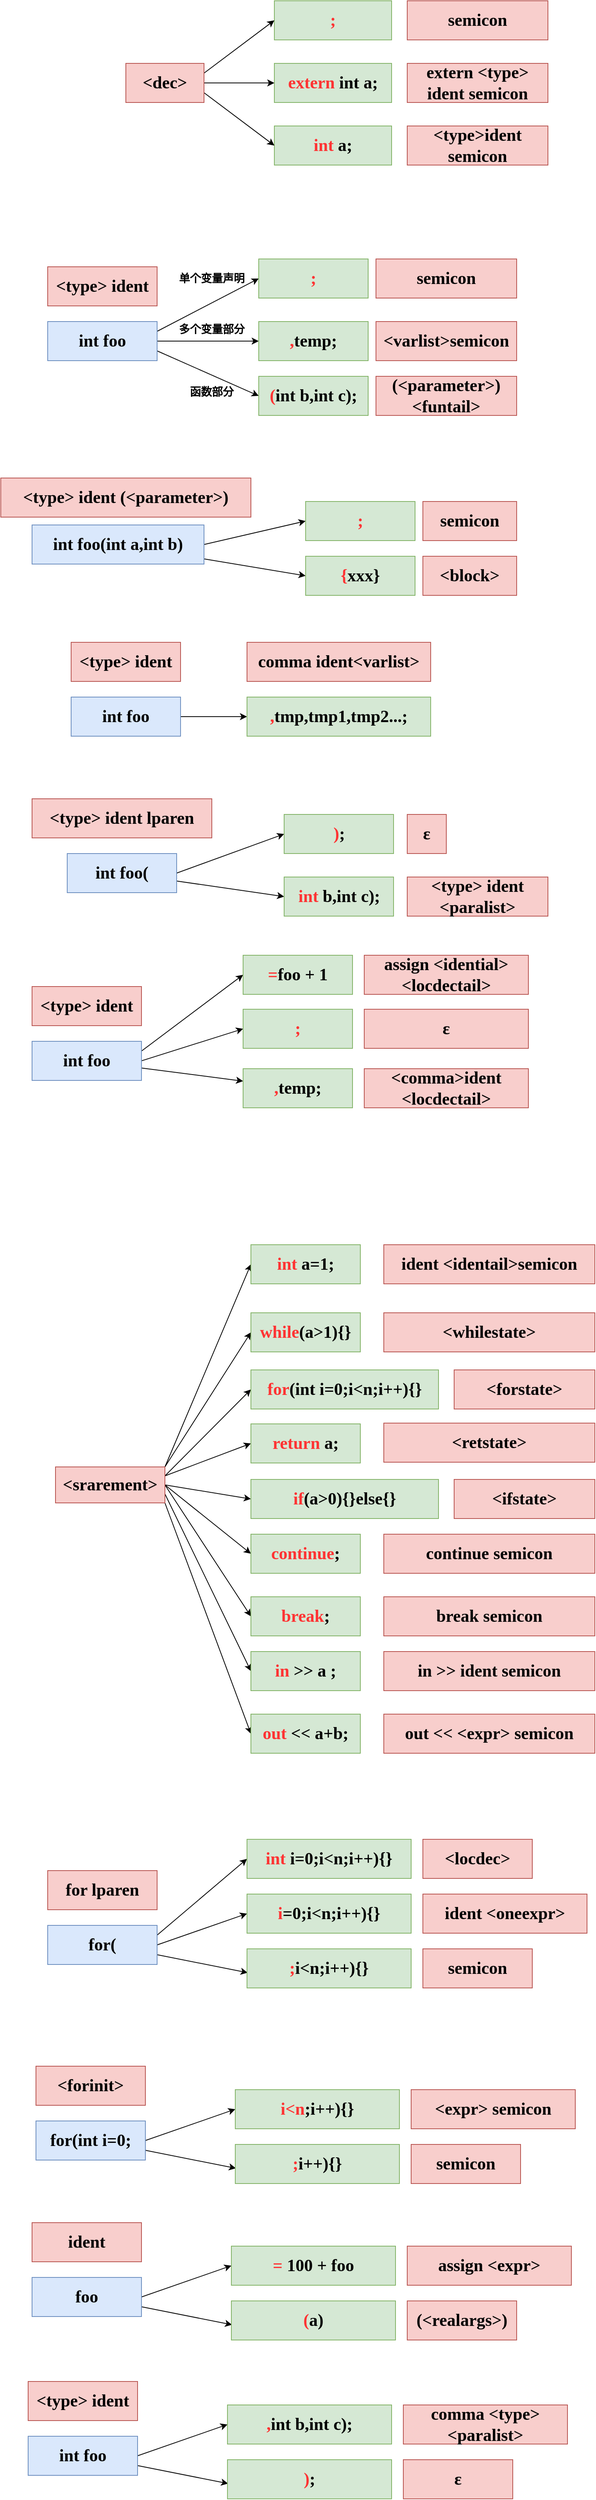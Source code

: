<mxfile version="14.5.1" type="device"><diagram id="L90BtgbcNzhv3W5qgDc9" name="第 1 页"><mxGraphModel dx="853" dy="1656" grid="1" gridSize="10" guides="1" tooltips="1" connect="1" arrows="1" fold="1" page="1" pageScale="1" pageWidth="827" pageHeight="1169" math="0" shadow="0"><root><mxCell id="0"/><mxCell id="1" parent="0"/><mxCell id="10o4doqSelz8UvttUUYn-6" style="rounded=0;orthogonalLoop=1;jettySize=auto;html=1;exitX=1;exitY=0.25;exitDx=0;exitDy=0;entryX=0;entryY=0.5;entryDx=0;entryDy=0;" parent="1" source="10o4doqSelz8UvttUUYn-1" target="10o4doqSelz8UvttUUYn-5" edge="1"><mxGeometry relative="1" as="geometry"/></mxCell><mxCell id="10o4doqSelz8UvttUUYn-7" style="edgeStyle=none;rounded=0;orthogonalLoop=1;jettySize=auto;html=1;" parent="1" source="10o4doqSelz8UvttUUYn-1" target="10o4doqSelz8UvttUUYn-4" edge="1"><mxGeometry relative="1" as="geometry"/></mxCell><mxCell id="10o4doqSelz8UvttUUYn-8" style="edgeStyle=none;rounded=0;orthogonalLoop=1;jettySize=auto;html=1;exitX=1;exitY=0.75;exitDx=0;exitDy=0;entryX=0;entryY=0.5;entryDx=0;entryDy=0;" parent="1" source="10o4doqSelz8UvttUUYn-1" target="10o4doqSelz8UvttUUYn-3" edge="1"><mxGeometry relative="1" as="geometry"/></mxCell><mxCell id="10o4doqSelz8UvttUUYn-1" value="&lt;b&gt;&lt;font face=&quot;Comic Sans MS&quot; style=&quot;font-size: 22px&quot;&gt;int foo&lt;/font&gt;&lt;/b&gt;" style="rounded=0;whiteSpace=wrap;html=1;fillColor=#dae8fc;strokeColor=#6c8ebf;" parent="1" vertex="1"><mxGeometry x="100" y="290" width="140" height="50" as="geometry"/></mxCell><mxCell id="10o4doqSelz8UvttUUYn-2" value="&lt;b&gt;&lt;font face=&quot;Comic Sans MS&quot; style=&quot;font-size: 22px&quot;&gt;&amp;lt;type&amp;gt; ident&lt;/font&gt;&lt;/b&gt;" style="rounded=0;whiteSpace=wrap;html=1;fillColor=#f8cecc;strokeColor=#b85450;" parent="1" vertex="1"><mxGeometry x="100" y="220" width="140" height="50" as="geometry"/></mxCell><mxCell id="10o4doqSelz8UvttUUYn-3" value="&lt;b&gt;&lt;font face=&quot;Comic Sans MS&quot; style=&quot;font-size: 22px&quot;&gt;&lt;font color=&quot;#ff3333&quot;&gt;(&lt;/font&gt;int b,int c);&lt;/font&gt;&lt;/b&gt;" style="rounded=0;whiteSpace=wrap;html=1;fillColor=#d5e8d4;strokeColor=#82b366;" parent="1" vertex="1"><mxGeometry x="370" y="360" width="140" height="50" as="geometry"/></mxCell><mxCell id="10o4doqSelz8UvttUUYn-4" value="&lt;font face=&quot;Comic Sans MS&quot;&gt;&lt;span style=&quot;font-size: 22px&quot;&gt;&lt;b&gt;&lt;font color=&quot;#ff3333&quot;&gt;,&lt;/font&gt;temp;&lt;/b&gt;&lt;/span&gt;&lt;/font&gt;" style="rounded=0;whiteSpace=wrap;html=1;fillColor=#d5e8d4;strokeColor=#82b366;" parent="1" vertex="1"><mxGeometry x="370" y="290" width="140" height="50" as="geometry"/></mxCell><mxCell id="10o4doqSelz8UvttUUYn-5" value="&lt;font face=&quot;Comic Sans MS&quot; color=&quot;#ff3333&quot;&gt;&lt;span style=&quot;font-size: 22px&quot;&gt;&lt;b&gt;;&lt;/b&gt;&lt;/span&gt;&lt;/font&gt;" style="rounded=0;whiteSpace=wrap;html=1;fillColor=#d5e8d4;strokeColor=#82b366;" parent="1" vertex="1"><mxGeometry x="370" y="210" width="140" height="50" as="geometry"/></mxCell><mxCell id="10o4doqSelz8UvttUUYn-9" value="&lt;font face=&quot;Comic Sans MS&quot;&gt;&lt;span style=&quot;font-size: 22px&quot;&gt;&lt;b&gt;(&amp;lt;parameter&amp;gt;)&lt;br&gt;&amp;lt;funtail&amp;gt;&lt;br&gt;&lt;/b&gt;&lt;/span&gt;&lt;/font&gt;" style="rounded=0;whiteSpace=wrap;html=1;fillColor=#f8cecc;strokeColor=#b85450;" parent="1" vertex="1"><mxGeometry x="520" y="360" width="180" height="50" as="geometry"/></mxCell><mxCell id="10o4doqSelz8UvttUUYn-10" value="&lt;font face=&quot;Comic Sans MS&quot;&gt;&lt;span style=&quot;font-size: 22px&quot;&gt;&lt;b&gt;&amp;lt;varlist&amp;gt;semicon&lt;/b&gt;&lt;/span&gt;&lt;/font&gt;" style="rounded=0;whiteSpace=wrap;html=1;fillColor=#f8cecc;strokeColor=#b85450;" parent="1" vertex="1"><mxGeometry x="520" y="290" width="180" height="50" as="geometry"/></mxCell><mxCell id="10o4doqSelz8UvttUUYn-11" value="&lt;font face=&quot;Comic Sans MS&quot;&gt;&lt;span style=&quot;font-size: 22px&quot;&gt;&lt;b&gt;semicon&lt;/b&gt;&lt;/span&gt;&lt;/font&gt;" style="rounded=0;whiteSpace=wrap;html=1;fillColor=#f8cecc;strokeColor=#b85450;" parent="1" vertex="1"><mxGeometry x="520" y="210" width="180" height="50" as="geometry"/></mxCell><mxCell id="10o4doqSelz8UvttUUYn-13" value="&lt;b&gt;&lt;font style=&quot;font-size: 14px&quot;&gt;单个变量声明&lt;/font&gt;&lt;/b&gt;" style="text;html=1;strokeColor=none;fillColor=none;align=center;verticalAlign=middle;whiteSpace=wrap;rounded=0;" parent="1" vertex="1"><mxGeometry x="260" y="225" width="100" height="20" as="geometry"/></mxCell><mxCell id="10o4doqSelz8UvttUUYn-14" value="&lt;b&gt;&lt;font style=&quot;font-size: 14px&quot;&gt;多个变量部分&lt;/font&gt;&lt;/b&gt;" style="text;html=1;strokeColor=none;fillColor=none;align=center;verticalAlign=middle;whiteSpace=wrap;rounded=0;" parent="1" vertex="1"><mxGeometry x="260" y="290" width="100" height="20" as="geometry"/></mxCell><mxCell id="10o4doqSelz8UvttUUYn-15" value="&lt;b&gt;&lt;font style=&quot;font-size: 14px&quot;&gt;函数部分&lt;/font&gt;&lt;/b&gt;" style="text;html=1;strokeColor=none;fillColor=none;align=center;verticalAlign=middle;whiteSpace=wrap;rounded=0;" parent="1" vertex="1"><mxGeometry x="260" y="370" width="100" height="20" as="geometry"/></mxCell><mxCell id="10o4doqSelz8UvttUUYn-22" style="edgeStyle=none;rounded=0;orthogonalLoop=1;jettySize=auto;html=1;entryX=0;entryY=0.5;entryDx=0;entryDy=0;exitX=1;exitY=0.5;exitDx=0;exitDy=0;" parent="1" source="10o4doqSelz8UvttUUYn-16" target="10o4doqSelz8UvttUUYn-18" edge="1"><mxGeometry relative="1" as="geometry"/></mxCell><mxCell id="10o4doqSelz8UvttUUYn-23" style="edgeStyle=none;rounded=0;orthogonalLoop=1;jettySize=auto;html=1;entryX=0;entryY=0.5;entryDx=0;entryDy=0;" parent="1" source="10o4doqSelz8UvttUUYn-16" target="10o4doqSelz8UvttUUYn-19" edge="1"><mxGeometry relative="1" as="geometry"/></mxCell><mxCell id="10o4doqSelz8UvttUUYn-16" value="&lt;b&gt;&lt;font face=&quot;Comic Sans MS&quot; style=&quot;font-size: 22px&quot;&gt;int foo(int a,int b)&lt;/font&gt;&lt;/b&gt;" style="rounded=0;whiteSpace=wrap;html=1;fillColor=#dae8fc;strokeColor=#6c8ebf;" parent="1" vertex="1"><mxGeometry x="80" y="550" width="220" height="50" as="geometry"/></mxCell><mxCell id="10o4doqSelz8UvttUUYn-17" value="&lt;b&gt;&lt;font face=&quot;Comic Sans MS&quot; style=&quot;font-size: 22px&quot;&gt;&amp;lt;type&amp;gt; ident (&amp;lt;parameter&amp;gt;)&lt;/font&gt;&lt;/b&gt;" style="rounded=0;whiteSpace=wrap;html=1;fillColor=#f8cecc;strokeColor=#b85450;" parent="1" vertex="1"><mxGeometry x="40" y="490" width="320" height="50" as="geometry"/></mxCell><mxCell id="10o4doqSelz8UvttUUYn-18" value="&lt;font face=&quot;Comic Sans MS&quot; color=&quot;#ff3333&quot;&gt;&lt;span style=&quot;font-size: 22px&quot;&gt;&lt;b&gt;;&lt;/b&gt;&lt;/span&gt;&lt;/font&gt;" style="rounded=0;whiteSpace=wrap;html=1;fillColor=#d5e8d4;strokeColor=#82b366;" parent="1" vertex="1"><mxGeometry x="430" y="520" width="140" height="50" as="geometry"/></mxCell><mxCell id="10o4doqSelz8UvttUUYn-19" value="&lt;font face=&quot;Comic Sans MS&quot;&gt;&lt;span style=&quot;font-size: 22px&quot;&gt;&lt;b&gt;&lt;font color=&quot;#ff3333&quot;&gt;{&lt;/font&gt;xxx}&lt;/b&gt;&lt;/span&gt;&lt;/font&gt;" style="rounded=0;whiteSpace=wrap;html=1;fillColor=#d5e8d4;strokeColor=#82b366;" parent="1" vertex="1"><mxGeometry x="430" y="590" width="140" height="50" as="geometry"/></mxCell><mxCell id="10o4doqSelz8UvttUUYn-20" value="&lt;font face=&quot;Comic Sans MS&quot;&gt;&lt;span style=&quot;font-size: 22px&quot;&gt;&lt;b&gt;semicon&lt;/b&gt;&lt;/span&gt;&lt;/font&gt;" style="rounded=0;whiteSpace=wrap;html=1;fillColor=#f8cecc;strokeColor=#b85450;" parent="1" vertex="1"><mxGeometry x="580" y="520" width="120" height="50" as="geometry"/></mxCell><mxCell id="10o4doqSelz8UvttUUYn-21" value="&lt;font face=&quot;Comic Sans MS&quot;&gt;&lt;span style=&quot;font-size: 22px&quot;&gt;&lt;b&gt;&amp;lt;block&amp;gt;&lt;/b&gt;&lt;/span&gt;&lt;/font&gt;" style="rounded=0;whiteSpace=wrap;html=1;fillColor=#f8cecc;strokeColor=#b85450;" parent="1" vertex="1"><mxGeometry x="580" y="590" width="120" height="50" as="geometry"/></mxCell><mxCell id="10o4doqSelz8UvttUUYn-24" value="&lt;font face=&quot;Comic Sans MS&quot;&gt;&lt;span style=&quot;font-size: 22px&quot;&gt;&lt;b&gt;&lt;font color=&quot;#ff3333&quot;&gt;extern&lt;/font&gt; int a;&lt;/b&gt;&lt;/span&gt;&lt;/font&gt;" style="rounded=0;whiteSpace=wrap;html=1;fillColor=#d5e8d4;strokeColor=#82b366;" parent="1" vertex="1"><mxGeometry x="390" y="-40" width="150" height="50" as="geometry"/></mxCell><mxCell id="10o4doqSelz8UvttUUYn-25" value="&lt;font face=&quot;Comic Sans MS&quot;&gt;&lt;span style=&quot;font-size: 22px&quot;&gt;&lt;b&gt;&lt;font color=&quot;#ff3333&quot;&gt;int&lt;/font&gt; a;&lt;/b&gt;&lt;/span&gt;&lt;/font&gt;" style="rounded=0;whiteSpace=wrap;html=1;fillColor=#d5e8d4;strokeColor=#82b366;" parent="1" vertex="1"><mxGeometry x="390" y="40" width="150" height="50" as="geometry"/></mxCell><mxCell id="10o4doqSelz8UvttUUYn-26" value="&lt;font face=&quot;Comic Sans MS&quot; color=&quot;#ff3333&quot;&gt;&lt;span style=&quot;font-size: 22px&quot;&gt;&lt;b&gt;;&lt;/b&gt;&lt;/span&gt;&lt;/font&gt;" style="rounded=0;whiteSpace=wrap;html=1;fillColor=#d5e8d4;strokeColor=#82b366;" parent="1" vertex="1"><mxGeometry x="390" y="-120" width="150" height="50" as="geometry"/></mxCell><mxCell id="10o4doqSelz8UvttUUYn-28" style="edgeStyle=none;rounded=0;orthogonalLoop=1;jettySize=auto;html=1;entryX=0;entryY=0.5;entryDx=0;entryDy=0;exitX=1;exitY=0.25;exitDx=0;exitDy=0;" parent="1" source="10o4doqSelz8UvttUUYn-27" target="10o4doqSelz8UvttUUYn-26" edge="1"><mxGeometry relative="1" as="geometry"/></mxCell><mxCell id="10o4doqSelz8UvttUUYn-29" style="edgeStyle=none;rounded=0;orthogonalLoop=1;jettySize=auto;html=1;exitX=1;exitY=0.5;exitDx=0;exitDy=0;entryX=0;entryY=0.5;entryDx=0;entryDy=0;" parent="1" source="10o4doqSelz8UvttUUYn-27" target="10o4doqSelz8UvttUUYn-24" edge="1"><mxGeometry relative="1" as="geometry"/></mxCell><mxCell id="10o4doqSelz8UvttUUYn-30" style="edgeStyle=none;rounded=0;orthogonalLoop=1;jettySize=auto;html=1;exitX=1;exitY=0.75;exitDx=0;exitDy=0;entryX=0;entryY=0.5;entryDx=0;entryDy=0;" parent="1" source="10o4doqSelz8UvttUUYn-27" target="10o4doqSelz8UvttUUYn-25" edge="1"><mxGeometry relative="1" as="geometry"/></mxCell><mxCell id="10o4doqSelz8UvttUUYn-27" value="&lt;b&gt;&lt;font face=&quot;Comic Sans MS&quot; style=&quot;font-size: 22px&quot;&gt;&amp;lt;dec&amp;gt;&lt;/font&gt;&lt;/b&gt;" style="rounded=0;whiteSpace=wrap;html=1;fillColor=#f8cecc;strokeColor=#b85450;" parent="1" vertex="1"><mxGeometry x="200" y="-40" width="100" height="50" as="geometry"/></mxCell><mxCell id="10o4doqSelz8UvttUUYn-31" value="&lt;font face=&quot;Comic Sans MS&quot;&gt;&lt;span style=&quot;font-size: 22px&quot;&gt;&lt;b&gt;semicon&lt;/b&gt;&lt;/span&gt;&lt;/font&gt;" style="rounded=0;whiteSpace=wrap;html=1;fillColor=#f8cecc;strokeColor=#b85450;" parent="1" vertex="1"><mxGeometry x="560" y="-120" width="180" height="50" as="geometry"/></mxCell><mxCell id="10o4doqSelz8UvttUUYn-32" value="&lt;font face=&quot;Comic Sans MS&quot;&gt;&lt;span style=&quot;font-size: 22px&quot;&gt;&lt;b&gt;extern &amp;lt;type&amp;gt; ident semicon&lt;/b&gt;&lt;/span&gt;&lt;/font&gt;" style="rounded=0;whiteSpace=wrap;html=1;fillColor=#f8cecc;strokeColor=#b85450;" parent="1" vertex="1"><mxGeometry x="560" y="-40" width="180" height="50" as="geometry"/></mxCell><mxCell id="10o4doqSelz8UvttUUYn-33" value="&lt;font face=&quot;Comic Sans MS&quot;&gt;&lt;span style=&quot;font-size: 22px&quot;&gt;&lt;b&gt;&amp;lt;type&amp;gt;ident semicon&lt;/b&gt;&lt;/span&gt;&lt;/font&gt;" style="rounded=0;whiteSpace=wrap;html=1;fillColor=#f8cecc;strokeColor=#b85450;" parent="1" vertex="1"><mxGeometry x="560" y="40" width="180" height="50" as="geometry"/></mxCell><mxCell id="10o4doqSelz8UvttUUYn-39" style="edgeStyle=none;rounded=0;orthogonalLoop=1;jettySize=auto;html=1;entryX=0;entryY=0.5;entryDx=0;entryDy=0;" parent="1" source="10o4doqSelz8UvttUUYn-35" target="10o4doqSelz8UvttUUYn-37" edge="1"><mxGeometry relative="1" as="geometry"/></mxCell><mxCell id="10o4doqSelz8UvttUUYn-35" value="&lt;b&gt;&lt;font face=&quot;Comic Sans MS&quot; style=&quot;font-size: 22px&quot;&gt;int foo&lt;/font&gt;&lt;/b&gt;" style="rounded=0;whiteSpace=wrap;html=1;fillColor=#dae8fc;strokeColor=#6c8ebf;" parent="1" vertex="1"><mxGeometry x="130" y="770" width="140" height="50" as="geometry"/></mxCell><mxCell id="10o4doqSelz8UvttUUYn-36" value="&lt;b&gt;&lt;font face=&quot;Comic Sans MS&quot; style=&quot;font-size: 22px&quot;&gt;&amp;lt;type&amp;gt; ident&lt;/font&gt;&lt;/b&gt;" style="rounded=0;whiteSpace=wrap;html=1;fillColor=#f8cecc;strokeColor=#b85450;" parent="1" vertex="1"><mxGeometry x="130" y="700" width="140" height="50" as="geometry"/></mxCell><mxCell id="10o4doqSelz8UvttUUYn-37" value="&lt;font face=&quot;Comic Sans MS&quot;&gt;&lt;span style=&quot;font-size: 22px&quot;&gt;&lt;b&gt;&lt;font color=&quot;#ff3333&quot;&gt;,&lt;/font&gt;tmp,tmp1,tmp2...;&lt;/b&gt;&lt;/span&gt;&lt;/font&gt;" style="rounded=0;whiteSpace=wrap;html=1;fillColor=#d5e8d4;strokeColor=#82b366;" parent="1" vertex="1"><mxGeometry x="355" y="770" width="235" height="50" as="geometry"/></mxCell><mxCell id="10o4doqSelz8UvttUUYn-38" value="&lt;font face=&quot;Comic Sans MS&quot;&gt;&lt;span style=&quot;font-size: 22px&quot;&gt;&lt;b&gt;comma ident&amp;lt;varlist&amp;gt;&lt;/b&gt;&lt;/span&gt;&lt;/font&gt;" style="rounded=0;whiteSpace=wrap;html=1;fillColor=#f8cecc;strokeColor=#b85450;" parent="1" vertex="1"><mxGeometry x="355" y="700" width="235" height="50" as="geometry"/></mxCell><mxCell id="10o4doqSelz8UvttUUYn-46" style="edgeStyle=none;rounded=0;orthogonalLoop=1;jettySize=auto;html=1;entryX=0;entryY=0.5;entryDx=0;entryDy=0;exitX=1;exitY=0.5;exitDx=0;exitDy=0;" parent="1" source="10o4doqSelz8UvttUUYn-40" target="10o4doqSelz8UvttUUYn-43" edge="1"><mxGeometry relative="1" as="geometry"/></mxCell><mxCell id="10o4doqSelz8UvttUUYn-47" style="edgeStyle=none;rounded=0;orthogonalLoop=1;jettySize=auto;html=1;entryX=0;entryY=0.5;entryDx=0;entryDy=0;" parent="1" source="10o4doqSelz8UvttUUYn-40" target="10o4doqSelz8UvttUUYn-42" edge="1"><mxGeometry relative="1" as="geometry"/></mxCell><mxCell id="10o4doqSelz8UvttUUYn-40" value="&lt;b&gt;&lt;font face=&quot;Comic Sans MS&quot; style=&quot;font-size: 22px&quot;&gt;int foo(&lt;/font&gt;&lt;/b&gt;" style="rounded=0;whiteSpace=wrap;html=1;fillColor=#dae8fc;strokeColor=#6c8ebf;" parent="1" vertex="1"><mxGeometry x="125" y="970" width="140" height="50" as="geometry"/></mxCell><mxCell id="10o4doqSelz8UvttUUYn-41" value="&lt;b&gt;&lt;font face=&quot;Comic Sans MS&quot; style=&quot;font-size: 22px&quot;&gt;&amp;lt;type&amp;gt; ident lparen&lt;/font&gt;&lt;/b&gt;" style="rounded=0;whiteSpace=wrap;html=1;fillColor=#f8cecc;strokeColor=#b85450;" parent="1" vertex="1"><mxGeometry x="80" y="900" width="230" height="50" as="geometry"/></mxCell><mxCell id="10o4doqSelz8UvttUUYn-42" value="&lt;b&gt;&lt;font face=&quot;Comic Sans MS&quot; style=&quot;font-size: 22px&quot;&gt;&lt;font color=&quot;#ff3333&quot;&gt;int&lt;/font&gt; b,int c);&lt;/font&gt;&lt;/b&gt;" style="rounded=0;whiteSpace=wrap;html=1;fillColor=#d5e8d4;strokeColor=#82b366;" parent="1" vertex="1"><mxGeometry x="402.5" y="1000" width="140" height="50" as="geometry"/></mxCell><mxCell id="10o4doqSelz8UvttUUYn-43" value="&lt;font face=&quot;Comic Sans MS&quot;&gt;&lt;span style=&quot;font-size: 22px&quot;&gt;&lt;b&gt;&lt;font color=&quot;#ff3333&quot;&gt;)&lt;/font&gt;;&lt;/b&gt;&lt;/span&gt;&lt;/font&gt;" style="rounded=0;whiteSpace=wrap;html=1;fillColor=#d5e8d4;strokeColor=#82b366;" parent="1" vertex="1"><mxGeometry x="402.5" y="920" width="140" height="50" as="geometry"/></mxCell><mxCell id="10o4doqSelz8UvttUUYn-44" value="&lt;font face=&quot;Comic Sans MS&quot;&gt;&lt;span style=&quot;font-size: 22px&quot;&gt;&lt;b&gt;ε&lt;/b&gt;&lt;/span&gt;&lt;/font&gt;" style="rounded=0;whiteSpace=wrap;html=1;fillColor=#f8cecc;strokeColor=#b85450;" parent="1" vertex="1"><mxGeometry x="560" y="920" width="50" height="50" as="geometry"/></mxCell><mxCell id="10o4doqSelz8UvttUUYn-45" value="&lt;font face=&quot;Comic Sans MS&quot;&gt;&lt;span style=&quot;font-size: 22px&quot;&gt;&lt;b&gt;&amp;lt;type&amp;gt; ident &amp;lt;paralist&amp;gt;&lt;/b&gt;&lt;/span&gt;&lt;/font&gt;" style="rounded=0;whiteSpace=wrap;html=1;fillColor=#f8cecc;strokeColor=#b85450;" parent="1" vertex="1"><mxGeometry x="560" y="1000" width="180" height="50" as="geometry"/></mxCell><mxCell id="10o4doqSelz8UvttUUYn-49" style="rounded=0;orthogonalLoop=1;jettySize=auto;html=1;exitX=1;exitY=0.25;exitDx=0;exitDy=0;entryX=0;entryY=0.5;entryDx=0;entryDy=0;" parent="1" source="10o4doqSelz8UvttUUYn-52" target="10o4doqSelz8UvttUUYn-56" edge="1"><mxGeometry relative="1" as="geometry"><Array as="points"><mxPoint x="220" y="1235"/></Array></mxGeometry></mxCell><mxCell id="10o4doqSelz8UvttUUYn-50" style="edgeStyle=none;rounded=0;orthogonalLoop=1;jettySize=auto;html=1;" parent="1" source="10o4doqSelz8UvttUUYn-52" target="10o4doqSelz8UvttUUYn-55" edge="1"><mxGeometry relative="1" as="geometry"/></mxCell><mxCell id="10o4doqSelz8UvttUUYn-65" style="edgeStyle=none;rounded=0;orthogonalLoop=1;jettySize=auto;html=1;exitX=1;exitY=0.25;exitDx=0;exitDy=0;entryX=0;entryY=0.5;entryDx=0;entryDy=0;" parent="1" source="10o4doqSelz8UvttUUYn-52" target="10o4doqSelz8UvttUUYn-63" edge="1"><mxGeometry relative="1" as="geometry"/></mxCell><mxCell id="10o4doqSelz8UvttUUYn-52" value="&lt;b&gt;&lt;font face=&quot;Comic Sans MS&quot; style=&quot;font-size: 22px&quot;&gt;int foo&lt;/font&gt;&lt;/b&gt;" style="rounded=0;whiteSpace=wrap;html=1;fillColor=#dae8fc;strokeColor=#6c8ebf;" parent="1" vertex="1"><mxGeometry x="80" y="1210" width="140" height="50" as="geometry"/></mxCell><mxCell id="10o4doqSelz8UvttUUYn-53" value="&lt;b&gt;&lt;font face=&quot;Comic Sans MS&quot; style=&quot;font-size: 22px&quot;&gt;&amp;lt;type&amp;gt; ident&lt;/font&gt;&lt;/b&gt;" style="rounded=0;whiteSpace=wrap;html=1;fillColor=#f8cecc;strokeColor=#b85450;" parent="1" vertex="1"><mxGeometry x="80" y="1140" width="140" height="50" as="geometry"/></mxCell><mxCell id="10o4doqSelz8UvttUUYn-55" value="&lt;font face=&quot;Comic Sans MS&quot;&gt;&lt;span style=&quot;font-size: 22px&quot;&gt;&lt;b&gt;&lt;font color=&quot;#ff3333&quot;&gt;,&lt;/font&gt;temp;&lt;/b&gt;&lt;/span&gt;&lt;/font&gt;" style="rounded=0;whiteSpace=wrap;html=1;fillColor=#d5e8d4;strokeColor=#82b366;" parent="1" vertex="1"><mxGeometry x="350" y="1245" width="140" height="50" as="geometry"/></mxCell><mxCell id="10o4doqSelz8UvttUUYn-56" value="&lt;font face=&quot;Comic Sans MS&quot; color=&quot;#ff3333&quot;&gt;&lt;span style=&quot;font-size: 22px&quot;&gt;&lt;b&gt;;&lt;/b&gt;&lt;/span&gt;&lt;/font&gt;" style="rounded=0;whiteSpace=wrap;html=1;fillColor=#d5e8d4;strokeColor=#82b366;" parent="1" vertex="1"><mxGeometry x="350" y="1169" width="140" height="50" as="geometry"/></mxCell><mxCell id="10o4doqSelz8UvttUUYn-58" value="&lt;font face=&quot;Comic Sans MS&quot;&gt;&lt;span style=&quot;font-size: 22px&quot;&gt;&lt;b&gt;&amp;lt;comma&amp;gt;ident &amp;lt;locdectail&amp;gt;&lt;/b&gt;&lt;/span&gt;&lt;/font&gt;" style="rounded=0;whiteSpace=wrap;html=1;fillColor=#f8cecc;strokeColor=#b85450;" parent="1" vertex="1"><mxGeometry x="505" y="1245" width="210" height="50" as="geometry"/></mxCell><mxCell id="10o4doqSelz8UvttUUYn-59" value="&lt;font face=&quot;Comic Sans MS&quot;&gt;&lt;span style=&quot;font-size: 22px&quot;&gt;&lt;b&gt;ε&lt;/b&gt;&lt;/span&gt;&lt;/font&gt;" style="rounded=0;whiteSpace=wrap;html=1;fillColor=#f8cecc;strokeColor=#b85450;" parent="1" vertex="1"><mxGeometry x="505" y="1169" width="210" height="50" as="geometry"/></mxCell><mxCell id="10o4doqSelz8UvttUUYn-63" value="&lt;font face=&quot;Comic Sans MS&quot;&gt;&lt;span style=&quot;font-size: 22px&quot;&gt;&lt;b&gt;&lt;font color=&quot;#ff3333&quot;&gt;=&lt;/font&gt;foo + 1&lt;/b&gt;&lt;/span&gt;&lt;/font&gt;" style="rounded=0;whiteSpace=wrap;html=1;fillColor=#d5e8d4;strokeColor=#82b366;" parent="1" vertex="1"><mxGeometry x="350" y="1100" width="140" height="50" as="geometry"/></mxCell><mxCell id="10o4doqSelz8UvttUUYn-64" value="&lt;font face=&quot;Comic Sans MS&quot;&gt;&lt;span style=&quot;font-size: 22px&quot;&gt;&lt;b&gt;assign &amp;lt;idential&amp;gt;&amp;lt;locdectail&amp;gt;&lt;/b&gt;&lt;/span&gt;&lt;/font&gt;" style="rounded=0;whiteSpace=wrap;html=1;fillColor=#f8cecc;strokeColor=#b85450;" parent="1" vertex="1"><mxGeometry x="505" y="1100" width="210" height="50" as="geometry"/></mxCell><mxCell id="HZL_NlcxcB1534XH_2X8-18" style="rounded=0;orthogonalLoop=1;jettySize=auto;html=1;entryX=0;entryY=0.5;entryDx=0;entryDy=0;exitX=1;exitY=0;exitDx=0;exitDy=0;" parent="1" source="HZL_NlcxcB1534XH_2X8-1" target="HZL_NlcxcB1534XH_2X8-2" edge="1"><mxGeometry relative="1" as="geometry"/></mxCell><mxCell id="HZL_NlcxcB1534XH_2X8-20" style="edgeStyle=none;rounded=0;orthogonalLoop=1;jettySize=auto;html=1;exitX=1;exitY=0;exitDx=0;exitDy=0;entryX=0;entryY=0.5;entryDx=0;entryDy=0;" parent="1" source="HZL_NlcxcB1534XH_2X8-1" target="HZL_NlcxcB1534XH_2X8-3" edge="1"><mxGeometry relative="1" as="geometry"/></mxCell><mxCell id="HZL_NlcxcB1534XH_2X8-21" style="edgeStyle=none;rounded=0;orthogonalLoop=1;jettySize=auto;html=1;exitX=1;exitY=0.25;exitDx=0;exitDy=0;entryX=0;entryY=0.5;entryDx=0;entryDy=0;" parent="1" source="HZL_NlcxcB1534XH_2X8-1" target="HZL_NlcxcB1534XH_2X8-4" edge="1"><mxGeometry relative="1" as="geometry"/></mxCell><mxCell id="HZL_NlcxcB1534XH_2X8-22" style="edgeStyle=none;rounded=0;orthogonalLoop=1;jettySize=auto;html=1;exitX=1;exitY=0.25;exitDx=0;exitDy=0;entryX=0;entryY=0.5;entryDx=0;entryDy=0;" parent="1" source="HZL_NlcxcB1534XH_2X8-1" target="HZL_NlcxcB1534XH_2X8-5" edge="1"><mxGeometry relative="1" as="geometry"/></mxCell><mxCell id="HZL_NlcxcB1534XH_2X8-23" style="edgeStyle=none;rounded=0;orthogonalLoop=1;jettySize=auto;html=1;exitX=1;exitY=0.5;exitDx=0;exitDy=0;entryX=0;entryY=0.5;entryDx=0;entryDy=0;" parent="1" source="HZL_NlcxcB1534XH_2X8-1" target="HZL_NlcxcB1534XH_2X8-6" edge="1"><mxGeometry relative="1" as="geometry"/></mxCell><mxCell id="HZL_NlcxcB1534XH_2X8-24" style="edgeStyle=none;rounded=0;orthogonalLoop=1;jettySize=auto;html=1;exitX=1;exitY=0.5;exitDx=0;exitDy=0;entryX=0;entryY=0.5;entryDx=0;entryDy=0;" parent="1" source="HZL_NlcxcB1534XH_2X8-1" target="HZL_NlcxcB1534XH_2X8-7" edge="1"><mxGeometry relative="1" as="geometry"/></mxCell><mxCell id="HZL_NlcxcB1534XH_2X8-25" style="edgeStyle=none;rounded=0;orthogonalLoop=1;jettySize=auto;html=1;exitX=1;exitY=0.75;exitDx=0;exitDy=0;entryX=0;entryY=0.5;entryDx=0;entryDy=0;" parent="1" source="HZL_NlcxcB1534XH_2X8-1" target="HZL_NlcxcB1534XH_2X8-8" edge="1"><mxGeometry relative="1" as="geometry"/></mxCell><mxCell id="HZL_NlcxcB1534XH_2X8-26" style="edgeStyle=none;rounded=0;orthogonalLoop=1;jettySize=auto;html=1;exitX=1;exitY=1;exitDx=0;exitDy=0;entryX=0;entryY=0.5;entryDx=0;entryDy=0;" parent="1" source="HZL_NlcxcB1534XH_2X8-1" target="HZL_NlcxcB1534XH_2X8-9" edge="1"><mxGeometry relative="1" as="geometry"/></mxCell><mxCell id="HZL_NlcxcB1534XH_2X8-29" style="edgeStyle=none;rounded=0;orthogonalLoop=1;jettySize=auto;html=1;exitX=1;exitY=0.5;exitDx=0;exitDy=0;entryX=0;entryY=0.5;entryDx=0;entryDy=0;" parent="1" source="HZL_NlcxcB1534XH_2X8-1" target="HZL_NlcxcB1534XH_2X8-27" edge="1"><mxGeometry relative="1" as="geometry"/></mxCell><mxCell id="HZL_NlcxcB1534XH_2X8-1" value="&lt;font face=&quot;Comic Sans MS&quot;&gt;&lt;span style=&quot;font-size: 22px&quot;&gt;&lt;b&gt;&amp;lt;srarement&amp;gt;&lt;/b&gt;&lt;/span&gt;&lt;/font&gt;" style="rounded=0;whiteSpace=wrap;html=1;fillColor=#f8cecc;strokeColor=#b85450;" parent="1" vertex="1"><mxGeometry x="110" y="1754" width="140" height="46" as="geometry"/></mxCell><mxCell id="HZL_NlcxcB1534XH_2X8-2" value="&lt;font face=&quot;Comic Sans MS&quot;&gt;&lt;span style=&quot;font-size: 22px&quot;&gt;&lt;b&gt;&lt;font color=&quot;#ff3333&quot;&gt;int&lt;/font&gt; a=1;&lt;/b&gt;&lt;/span&gt;&lt;/font&gt;" style="rounded=0;whiteSpace=wrap;html=1;fillColor=#d5e8d4;strokeColor=#82b366;" parent="1" vertex="1"><mxGeometry x="360" y="1470" width="140" height="50" as="geometry"/></mxCell><mxCell id="HZL_NlcxcB1534XH_2X8-3" value="&lt;font face=&quot;Comic Sans MS&quot;&gt;&lt;span style=&quot;font-size: 22px&quot;&gt;&lt;b&gt;&lt;font color=&quot;#ff3333&quot;&gt;while&lt;/font&gt;(a&amp;gt;1){}&lt;/b&gt;&lt;/span&gt;&lt;/font&gt;" style="rounded=0;whiteSpace=wrap;html=1;fillColor=#d5e8d4;strokeColor=#82b366;" parent="1" vertex="1"><mxGeometry x="360" y="1557" width="140" height="50" as="geometry"/></mxCell><mxCell id="HZL_NlcxcB1534XH_2X8-4" value="&lt;font face=&quot;Comic Sans MS&quot;&gt;&lt;span style=&quot;font-size: 22px&quot;&gt;&lt;b&gt;&lt;font color=&quot;#ff3333&quot;&gt;for&lt;/font&gt;(int i=0;i&amp;lt;n;i++){}&lt;/b&gt;&lt;/span&gt;&lt;/font&gt;" style="rounded=0;whiteSpace=wrap;html=1;fillColor=#d5e8d4;strokeColor=#82b366;" parent="1" vertex="1"><mxGeometry x="360" y="1630" width="240" height="50" as="geometry"/></mxCell><mxCell id="HZL_NlcxcB1534XH_2X8-5" value="&lt;font face=&quot;Comic Sans MS&quot;&gt;&lt;span style=&quot;font-size: 22px&quot;&gt;&lt;b&gt;&lt;font color=&quot;#ff3333&quot;&gt;return&lt;/font&gt; a;&lt;/b&gt;&lt;/span&gt;&lt;/font&gt;" style="rounded=0;whiteSpace=wrap;html=1;fillColor=#d5e8d4;strokeColor=#82b366;" parent="1" vertex="1"><mxGeometry x="360" y="1699" width="140" height="50" as="geometry"/></mxCell><mxCell id="HZL_NlcxcB1534XH_2X8-6" value="&lt;font face=&quot;Comic Sans MS&quot;&gt;&lt;span style=&quot;font-size: 22px&quot;&gt;&lt;b&gt;&lt;font color=&quot;#ff3333&quot;&gt;continue&lt;/font&gt;;&lt;/b&gt;&lt;/span&gt;&lt;/font&gt;" style="rounded=0;whiteSpace=wrap;html=1;fillColor=#d5e8d4;strokeColor=#82b366;" parent="1" vertex="1"><mxGeometry x="360" y="1840" width="140" height="50" as="geometry"/></mxCell><mxCell id="HZL_NlcxcB1534XH_2X8-7" value="&lt;font face=&quot;Comic Sans MS&quot;&gt;&lt;span style=&quot;font-size: 22px&quot;&gt;&lt;b&gt;&lt;font color=&quot;#ff3333&quot;&gt;break&lt;/font&gt;;&lt;/b&gt;&lt;/span&gt;&lt;/font&gt;" style="rounded=0;whiteSpace=wrap;html=1;fillColor=#d5e8d4;strokeColor=#82b366;" parent="1" vertex="1"><mxGeometry x="360" y="1920" width="140" height="50" as="geometry"/></mxCell><mxCell id="HZL_NlcxcB1534XH_2X8-8" value="&lt;font face=&quot;Comic Sans MS&quot;&gt;&lt;span style=&quot;font-size: 22px&quot;&gt;&lt;b&gt;&lt;font color=&quot;#ff3333&quot;&gt;in &lt;/font&gt;&amp;gt;&amp;gt; a&lt;font color=&quot;#ff3333&quot;&gt;&amp;nbsp;&lt;/font&gt;;&lt;/b&gt;&lt;/span&gt;&lt;/font&gt;" style="rounded=0;whiteSpace=wrap;html=1;fillColor=#d5e8d4;strokeColor=#82b366;" parent="1" vertex="1"><mxGeometry x="360" y="1990" width="140" height="50" as="geometry"/></mxCell><mxCell id="HZL_NlcxcB1534XH_2X8-9" value="&lt;font face=&quot;Comic Sans MS&quot;&gt;&lt;span style=&quot;font-size: 22px&quot;&gt;&lt;b&gt;&lt;font color=&quot;#ff3333&quot;&gt;out &lt;/font&gt;&amp;lt;&amp;lt; a+b;&lt;/b&gt;&lt;/span&gt;&lt;/font&gt;" style="rounded=0;whiteSpace=wrap;html=1;fillColor=#d5e8d4;strokeColor=#82b366;" parent="1" vertex="1"><mxGeometry x="360" y="2070" width="140" height="50" as="geometry"/></mxCell><mxCell id="HZL_NlcxcB1534XH_2X8-10" value="&lt;font face=&quot;Comic Sans MS&quot;&gt;&lt;span style=&quot;font-size: 22px&quot;&gt;&lt;b&gt;ident &amp;lt;identail&amp;gt;semicon&lt;/b&gt;&lt;/span&gt;&lt;/font&gt;" style="rounded=0;whiteSpace=wrap;html=1;fillColor=#f8cecc;strokeColor=#b85450;" parent="1" vertex="1"><mxGeometry x="530" y="1470" width="270" height="50" as="geometry"/></mxCell><mxCell id="HZL_NlcxcB1534XH_2X8-11" value="&lt;font face=&quot;Comic Sans MS&quot;&gt;&lt;span style=&quot;font-size: 22px&quot;&gt;&lt;b&gt;&amp;lt;whilestate&amp;gt;&lt;/b&gt;&lt;/span&gt;&lt;/font&gt;" style="rounded=0;whiteSpace=wrap;html=1;fillColor=#f8cecc;strokeColor=#b85450;" parent="1" vertex="1"><mxGeometry x="530" y="1557" width="270" height="50" as="geometry"/></mxCell><mxCell id="HZL_NlcxcB1534XH_2X8-12" value="&lt;font face=&quot;Comic Sans MS&quot;&gt;&lt;span style=&quot;font-size: 22px&quot;&gt;&lt;b&gt;&amp;lt;forstate&amp;gt;&lt;/b&gt;&lt;/span&gt;&lt;/font&gt;" style="rounded=0;whiteSpace=wrap;html=1;fillColor=#f8cecc;strokeColor=#b85450;" parent="1" vertex="1"><mxGeometry x="620" y="1630" width="180" height="50" as="geometry"/></mxCell><mxCell id="HZL_NlcxcB1534XH_2X8-13" value="&lt;font face=&quot;Comic Sans MS&quot;&gt;&lt;span style=&quot;font-size: 22px&quot;&gt;&lt;b&gt;&amp;lt;retstate&amp;gt;&lt;/b&gt;&lt;/span&gt;&lt;/font&gt;" style="rounded=0;whiteSpace=wrap;html=1;fillColor=#f8cecc;strokeColor=#b85450;" parent="1" vertex="1"><mxGeometry x="530" y="1698" width="270" height="50" as="geometry"/></mxCell><mxCell id="HZL_NlcxcB1534XH_2X8-14" value="&lt;font face=&quot;Comic Sans MS&quot;&gt;&lt;span style=&quot;font-size: 22px&quot;&gt;&lt;b&gt;continue semicon&lt;/b&gt;&lt;/span&gt;&lt;/font&gt;" style="rounded=0;whiteSpace=wrap;html=1;fillColor=#f8cecc;strokeColor=#b85450;" parent="1" vertex="1"><mxGeometry x="530" y="1840" width="270" height="50" as="geometry"/></mxCell><mxCell id="HZL_NlcxcB1534XH_2X8-15" value="&lt;font face=&quot;Comic Sans MS&quot;&gt;&lt;span style=&quot;font-size: 22px&quot;&gt;&lt;b&gt;break semicon&lt;/b&gt;&lt;/span&gt;&lt;/font&gt;" style="rounded=0;whiteSpace=wrap;html=1;fillColor=#f8cecc;strokeColor=#b85450;" parent="1" vertex="1"><mxGeometry x="530" y="1920" width="270" height="50" as="geometry"/></mxCell><mxCell id="HZL_NlcxcB1534XH_2X8-16" value="&lt;font face=&quot;Comic Sans MS&quot;&gt;&lt;span style=&quot;font-size: 22px&quot;&gt;&lt;b&gt;in &amp;gt;&amp;gt; ident semicon&lt;/b&gt;&lt;/span&gt;&lt;/font&gt;" style="rounded=0;whiteSpace=wrap;html=1;fillColor=#f8cecc;strokeColor=#b85450;" parent="1" vertex="1"><mxGeometry x="530" y="1990" width="270" height="50" as="geometry"/></mxCell><mxCell id="HZL_NlcxcB1534XH_2X8-17" value="&lt;font face=&quot;Comic Sans MS&quot;&gt;&lt;span style=&quot;font-size: 22px&quot;&gt;&lt;b&gt;out &amp;lt;&amp;lt; &amp;lt;expr&amp;gt; semicon&lt;/b&gt;&lt;/span&gt;&lt;/font&gt;" style="rounded=0;whiteSpace=wrap;html=1;fillColor=#f8cecc;strokeColor=#b85450;" parent="1" vertex="1"><mxGeometry x="530" y="2070" width="270" height="50" as="geometry"/></mxCell><mxCell id="HZL_NlcxcB1534XH_2X8-27" value="&lt;font face=&quot;Comic Sans MS&quot;&gt;&lt;span style=&quot;font-size: 22px&quot;&gt;&lt;b&gt;&lt;font color=&quot;#ff3333&quot;&gt;if&lt;/font&gt;(a&amp;gt;0){}else{}&lt;/b&gt;&lt;/span&gt;&lt;/font&gt;" style="rounded=0;whiteSpace=wrap;html=1;fillColor=#d5e8d4;strokeColor=#82b366;" parent="1" vertex="1"><mxGeometry x="360" y="1770" width="240" height="50" as="geometry"/></mxCell><mxCell id="HZL_NlcxcB1534XH_2X8-28" value="&lt;font face=&quot;Comic Sans MS&quot;&gt;&lt;span style=&quot;font-size: 22px&quot;&gt;&lt;b&gt;&amp;lt;ifstate&amp;gt;&lt;/b&gt;&lt;/span&gt;&lt;/font&gt;" style="rounded=0;whiteSpace=wrap;html=1;fillColor=#f8cecc;strokeColor=#b85450;" parent="1" vertex="1"><mxGeometry x="620" y="1770" width="180" height="50" as="geometry"/></mxCell><mxCell id="HZL_NlcxcB1534XH_2X8-39" style="edgeStyle=none;rounded=0;orthogonalLoop=1;jettySize=auto;html=1;exitX=1;exitY=0.25;exitDx=0;exitDy=0;entryX=0;entryY=0.5;entryDx=0;entryDy=0;" parent="1" source="HZL_NlcxcB1534XH_2X8-31" target="HZL_NlcxcB1534XH_2X8-33" edge="1"><mxGeometry relative="1" as="geometry"/></mxCell><mxCell id="HZL_NlcxcB1534XH_2X8-40" style="edgeStyle=none;rounded=0;orthogonalLoop=1;jettySize=auto;html=1;entryX=0;entryY=0.5;entryDx=0;entryDy=0;exitX=1;exitY=0.5;exitDx=0;exitDy=0;" parent="1" source="HZL_NlcxcB1534XH_2X8-31" target="HZL_NlcxcB1534XH_2X8-34" edge="1"><mxGeometry relative="1" as="geometry"/></mxCell><mxCell id="HZL_NlcxcB1534XH_2X8-41" style="edgeStyle=none;rounded=0;orthogonalLoop=1;jettySize=auto;html=1;exitX=1;exitY=0.75;exitDx=0;exitDy=0;entryX=0.004;entryY=0.61;entryDx=0;entryDy=0;entryPerimeter=0;" parent="1" source="HZL_NlcxcB1534XH_2X8-31" target="HZL_NlcxcB1534XH_2X8-35" edge="1"><mxGeometry relative="1" as="geometry"/></mxCell><mxCell id="HZL_NlcxcB1534XH_2X8-31" value="&lt;b&gt;&lt;font face=&quot;Comic Sans MS&quot; style=&quot;font-size: 22px&quot;&gt;for(&lt;/font&gt;&lt;/b&gt;" style="rounded=0;whiteSpace=wrap;html=1;fillColor=#dae8fc;strokeColor=#6c8ebf;" parent="1" vertex="1"><mxGeometry x="100" y="2340" width="140" height="50" as="geometry"/></mxCell><mxCell id="HZL_NlcxcB1534XH_2X8-32" value="&lt;b&gt;&lt;font face=&quot;Comic Sans MS&quot; style=&quot;font-size: 22px&quot;&gt;for lparen&lt;/font&gt;&lt;/b&gt;" style="rounded=0;whiteSpace=wrap;html=1;fillColor=#f8cecc;strokeColor=#b85450;" parent="1" vertex="1"><mxGeometry x="100" y="2270" width="140" height="50" as="geometry"/></mxCell><mxCell id="HZL_NlcxcB1534XH_2X8-33" value="&lt;font face=&quot;Comic Sans MS&quot;&gt;&lt;span style=&quot;font-size: 22px&quot;&gt;&lt;b&gt;&lt;font color=&quot;#ff3333&quot;&gt;int&lt;/font&gt; i=0;i&amp;lt;n;i++){}&lt;/b&gt;&lt;/span&gt;&lt;/font&gt;" style="rounded=0;whiteSpace=wrap;html=1;fillColor=#d5e8d4;strokeColor=#82b366;" parent="1" vertex="1"><mxGeometry x="355" y="2230" width="210" height="50" as="geometry"/></mxCell><mxCell id="HZL_NlcxcB1534XH_2X8-34" value="&lt;font face=&quot;Comic Sans MS&quot;&gt;&lt;span style=&quot;font-size: 22px&quot;&gt;&lt;b&gt;&lt;font color=&quot;#ff3333&quot;&gt;i&lt;/font&gt;=0;i&amp;lt;n;i++){}&lt;/b&gt;&lt;/span&gt;&lt;/font&gt;" style="rounded=0;whiteSpace=wrap;html=1;fillColor=#d5e8d4;strokeColor=#82b366;" parent="1" vertex="1"><mxGeometry x="355" y="2300" width="210" height="50" as="geometry"/></mxCell><mxCell id="HZL_NlcxcB1534XH_2X8-35" value="&lt;font face=&quot;Comic Sans MS&quot;&gt;&lt;span style=&quot;font-size: 22px&quot;&gt;&lt;b&gt;&lt;font color=&quot;#ff3333&quot;&gt;;&lt;/font&gt;i&amp;lt;n;i++){}&lt;/b&gt;&lt;/span&gt;&lt;/font&gt;" style="rounded=0;whiteSpace=wrap;html=1;fillColor=#d5e8d4;strokeColor=#82b366;" parent="1" vertex="1"><mxGeometry x="355" y="2370" width="210" height="50" as="geometry"/></mxCell><mxCell id="HZL_NlcxcB1534XH_2X8-36" value="&lt;font face=&quot;Comic Sans MS&quot;&gt;&lt;span style=&quot;font-size: 22px&quot;&gt;&lt;b&gt;&amp;lt;locdec&amp;gt;&lt;/b&gt;&lt;/span&gt;&lt;/font&gt;" style="rounded=0;whiteSpace=wrap;html=1;fillColor=#f8cecc;strokeColor=#b85450;" parent="1" vertex="1"><mxGeometry x="580" y="2230" width="140" height="50" as="geometry"/></mxCell><mxCell id="HZL_NlcxcB1534XH_2X8-37" value="&lt;font face=&quot;Comic Sans MS&quot;&gt;&lt;span style=&quot;font-size: 22px&quot;&gt;&lt;b&gt;ident &amp;lt;oneexpr&amp;gt;&lt;/b&gt;&lt;/span&gt;&lt;/font&gt;" style="rounded=0;whiteSpace=wrap;html=1;fillColor=#f8cecc;strokeColor=#b85450;" parent="1" vertex="1"><mxGeometry x="580" y="2300" width="210" height="50" as="geometry"/></mxCell><mxCell id="HZL_NlcxcB1534XH_2X8-38" value="&lt;font face=&quot;Comic Sans MS&quot;&gt;&lt;span style=&quot;font-size: 22px&quot;&gt;&lt;b&gt;semicon&lt;/b&gt;&lt;/span&gt;&lt;/font&gt;" style="rounded=0;whiteSpace=wrap;html=1;fillColor=#f8cecc;strokeColor=#b85450;" parent="1" vertex="1"><mxGeometry x="580" y="2370" width="140" height="50" as="geometry"/></mxCell><mxCell id="HZL_NlcxcB1534XH_2X8-44" style="edgeStyle=none;rounded=0;orthogonalLoop=1;jettySize=auto;html=1;entryX=0;entryY=0.5;entryDx=0;entryDy=0;exitX=1;exitY=0.5;exitDx=0;exitDy=0;" parent="1" source="HZL_NlcxcB1534XH_2X8-46" target="HZL_NlcxcB1534XH_2X8-49" edge="1"><mxGeometry relative="1" as="geometry"/></mxCell><mxCell id="HZL_NlcxcB1534XH_2X8-45" style="edgeStyle=none;rounded=0;orthogonalLoop=1;jettySize=auto;html=1;exitX=1;exitY=0.75;exitDx=0;exitDy=0;entryX=0.004;entryY=0.61;entryDx=0;entryDy=0;entryPerimeter=0;" parent="1" source="HZL_NlcxcB1534XH_2X8-46" target="HZL_NlcxcB1534XH_2X8-50" edge="1"><mxGeometry relative="1" as="geometry"/></mxCell><mxCell id="HZL_NlcxcB1534XH_2X8-46" value="&lt;b&gt;&lt;font face=&quot;Comic Sans MS&quot; style=&quot;font-size: 22px&quot;&gt;for(int i=0;&lt;/font&gt;&lt;/b&gt;" style="rounded=0;whiteSpace=wrap;html=1;fillColor=#dae8fc;strokeColor=#6c8ebf;" parent="1" vertex="1"><mxGeometry x="85" y="2590" width="140" height="50" as="geometry"/></mxCell><mxCell id="HZL_NlcxcB1534XH_2X8-47" value="&lt;font face=&quot;Comic Sans MS&quot;&gt;&lt;span style=&quot;font-size: 22px&quot;&gt;&lt;b&gt;&amp;lt;forinit&amp;gt;&lt;/b&gt;&lt;/span&gt;&lt;/font&gt;" style="rounded=0;whiteSpace=wrap;html=1;fillColor=#f8cecc;strokeColor=#b85450;" parent="1" vertex="1"><mxGeometry x="85" y="2520" width="140" height="50" as="geometry"/></mxCell><mxCell id="HZL_NlcxcB1534XH_2X8-49" value="&lt;font face=&quot;Comic Sans MS&quot;&gt;&lt;span style=&quot;font-size: 22px&quot;&gt;&lt;b&gt;&lt;font color=&quot;#ff3333&quot;&gt;i&amp;lt;n&lt;/font&gt;;i++){}&lt;/b&gt;&lt;/span&gt;&lt;/font&gt;" style="rounded=0;whiteSpace=wrap;html=1;fillColor=#d5e8d4;strokeColor=#82b366;" parent="1" vertex="1"><mxGeometry x="340" y="2550" width="210" height="50" as="geometry"/></mxCell><mxCell id="HZL_NlcxcB1534XH_2X8-50" value="&lt;font face=&quot;Comic Sans MS&quot;&gt;&lt;span style=&quot;font-size: 22px&quot;&gt;&lt;b&gt;&lt;font color=&quot;#ff3333&quot;&gt;;&lt;/font&gt;i++){}&lt;/b&gt;&lt;/span&gt;&lt;/font&gt;" style="rounded=0;whiteSpace=wrap;html=1;fillColor=#d5e8d4;strokeColor=#82b366;" parent="1" vertex="1"><mxGeometry x="340" y="2620" width="210" height="50" as="geometry"/></mxCell><mxCell id="HZL_NlcxcB1534XH_2X8-52" value="&lt;font face=&quot;Comic Sans MS&quot;&gt;&lt;span style=&quot;font-size: 22px&quot;&gt;&lt;b&gt;&amp;lt;expr&amp;gt; semicon&lt;/b&gt;&lt;/span&gt;&lt;/font&gt;" style="rounded=0;whiteSpace=wrap;html=1;fillColor=#f8cecc;strokeColor=#b85450;" parent="1" vertex="1"><mxGeometry x="565" y="2550" width="210" height="50" as="geometry"/></mxCell><mxCell id="HZL_NlcxcB1534XH_2X8-53" value="&lt;font face=&quot;Comic Sans MS&quot;&gt;&lt;span style=&quot;font-size: 22px&quot;&gt;&lt;b&gt;semicon&lt;/b&gt;&lt;/span&gt;&lt;/font&gt;" style="rounded=0;whiteSpace=wrap;html=1;fillColor=#f8cecc;strokeColor=#b85450;" parent="1" vertex="1"><mxGeometry x="565" y="2620" width="140" height="50" as="geometry"/></mxCell><mxCell id="xgcybz1_18L6Isxsc5uF-1" style="edgeStyle=none;rounded=0;orthogonalLoop=1;jettySize=auto;html=1;entryX=0;entryY=0.5;entryDx=0;entryDy=0;exitX=1;exitY=0.5;exitDx=0;exitDy=0;" edge="1" parent="1" source="xgcybz1_18L6Isxsc5uF-3" target="xgcybz1_18L6Isxsc5uF-5"><mxGeometry relative="1" as="geometry"/></mxCell><mxCell id="xgcybz1_18L6Isxsc5uF-2" style="edgeStyle=none;rounded=0;orthogonalLoop=1;jettySize=auto;html=1;exitX=1;exitY=0.75;exitDx=0;exitDy=0;entryX=0.004;entryY=0.61;entryDx=0;entryDy=0;entryPerimeter=0;" edge="1" parent="1" source="xgcybz1_18L6Isxsc5uF-3" target="xgcybz1_18L6Isxsc5uF-6"><mxGeometry relative="1" as="geometry"/></mxCell><mxCell id="xgcybz1_18L6Isxsc5uF-3" value="&lt;b&gt;&lt;font face=&quot;Comic Sans MS&quot; style=&quot;font-size: 22px&quot;&gt;foo&lt;/font&gt;&lt;/b&gt;" style="rounded=0;whiteSpace=wrap;html=1;fillColor=#dae8fc;strokeColor=#6c8ebf;" vertex="1" parent="1"><mxGeometry x="80" y="2790" width="140" height="50" as="geometry"/></mxCell><mxCell id="xgcybz1_18L6Isxsc5uF-4" value="&lt;font face=&quot;Comic Sans MS&quot;&gt;&lt;span style=&quot;font-size: 22px&quot;&gt;&lt;b&gt;ident&lt;/b&gt;&lt;/span&gt;&lt;/font&gt;" style="rounded=0;whiteSpace=wrap;html=1;fillColor=#f8cecc;strokeColor=#b85450;" vertex="1" parent="1"><mxGeometry x="80" y="2720" width="140" height="50" as="geometry"/></mxCell><mxCell id="xgcybz1_18L6Isxsc5uF-5" value="&lt;font face=&quot;Comic Sans MS&quot;&gt;&lt;span style=&quot;font-size: 22px&quot;&gt;&lt;b&gt;&lt;font color=&quot;#ff3333&quot;&gt;=&amp;nbsp;&lt;/font&gt;100 + foo&lt;/b&gt;&lt;/span&gt;&lt;/font&gt;" style="rounded=0;whiteSpace=wrap;html=1;fillColor=#d5e8d4;strokeColor=#82b366;" vertex="1" parent="1"><mxGeometry x="335" y="2750" width="210" height="50" as="geometry"/></mxCell><mxCell id="xgcybz1_18L6Isxsc5uF-6" value="&lt;font face=&quot;Comic Sans MS&quot;&gt;&lt;span style=&quot;font-size: 22px&quot;&gt;&lt;b&gt;&lt;font color=&quot;#ff3333&quot;&gt;(&lt;/font&gt;a)&lt;/b&gt;&lt;/span&gt;&lt;/font&gt;" style="rounded=0;whiteSpace=wrap;html=1;fillColor=#d5e8d4;strokeColor=#82b366;" vertex="1" parent="1"><mxGeometry x="335" y="2820" width="210" height="50" as="geometry"/></mxCell><mxCell id="xgcybz1_18L6Isxsc5uF-7" value="&lt;font face=&quot;Comic Sans MS&quot;&gt;&lt;span style=&quot;font-size: 22px&quot;&gt;&lt;b&gt;assign &amp;lt;expr&amp;gt;&lt;/b&gt;&lt;/span&gt;&lt;/font&gt;" style="rounded=0;whiteSpace=wrap;html=1;fillColor=#f8cecc;strokeColor=#b85450;" vertex="1" parent="1"><mxGeometry x="560" y="2750" width="210" height="50" as="geometry"/></mxCell><mxCell id="xgcybz1_18L6Isxsc5uF-8" value="&lt;font face=&quot;Comic Sans MS&quot;&gt;&lt;span style=&quot;font-size: 22px&quot;&gt;&lt;b&gt;(&amp;lt;realargs&amp;gt;)&lt;/b&gt;&lt;/span&gt;&lt;/font&gt;" style="rounded=0;whiteSpace=wrap;html=1;fillColor=#f8cecc;strokeColor=#b85450;" vertex="1" parent="1"><mxGeometry x="560" y="2820" width="140" height="50" as="geometry"/></mxCell><mxCell id="xgcybz1_18L6Isxsc5uF-10" style="edgeStyle=none;rounded=0;orthogonalLoop=1;jettySize=auto;html=1;entryX=0;entryY=0.5;entryDx=0;entryDy=0;exitX=1;exitY=0.5;exitDx=0;exitDy=0;" edge="1" parent="1" source="xgcybz1_18L6Isxsc5uF-12" target="xgcybz1_18L6Isxsc5uF-14"><mxGeometry relative="1" as="geometry"/></mxCell><mxCell id="xgcybz1_18L6Isxsc5uF-11" style="edgeStyle=none;rounded=0;orthogonalLoop=1;jettySize=auto;html=1;exitX=1;exitY=0.75;exitDx=0;exitDy=0;entryX=0.004;entryY=0.61;entryDx=0;entryDy=0;entryPerimeter=0;" edge="1" parent="1" source="xgcybz1_18L6Isxsc5uF-12" target="xgcybz1_18L6Isxsc5uF-15"><mxGeometry relative="1" as="geometry"/></mxCell><mxCell id="xgcybz1_18L6Isxsc5uF-12" value="&lt;b&gt;&lt;font face=&quot;Comic Sans MS&quot; style=&quot;font-size: 22px&quot;&gt;int foo&lt;/font&gt;&lt;/b&gt;" style="rounded=0;whiteSpace=wrap;html=1;fillColor=#dae8fc;strokeColor=#6c8ebf;" vertex="1" parent="1"><mxGeometry x="75" y="2993" width="140" height="50" as="geometry"/></mxCell><mxCell id="xgcybz1_18L6Isxsc5uF-13" value="&lt;font face=&quot;Comic Sans MS&quot;&gt;&lt;span style=&quot;font-size: 22px&quot;&gt;&lt;b&gt;&amp;lt;type&amp;gt; ident&lt;/b&gt;&lt;/span&gt;&lt;/font&gt;" style="rounded=0;whiteSpace=wrap;html=1;fillColor=#f8cecc;strokeColor=#b85450;" vertex="1" parent="1"><mxGeometry x="75" y="2923" width="140" height="50" as="geometry"/></mxCell><mxCell id="xgcybz1_18L6Isxsc5uF-14" value="&lt;font face=&quot;Comic Sans MS&quot;&gt;&lt;span style=&quot;font-size: 22px&quot;&gt;&lt;b&gt;&lt;font color=&quot;#ff3333&quot;&gt;,&lt;/font&gt;int b,int c);&lt;/b&gt;&lt;/span&gt;&lt;/font&gt;" style="rounded=0;whiteSpace=wrap;html=1;fillColor=#d5e8d4;strokeColor=#82b366;" vertex="1" parent="1"><mxGeometry x="330" y="2953" width="210" height="50" as="geometry"/></mxCell><mxCell id="xgcybz1_18L6Isxsc5uF-15" value="&lt;font face=&quot;Comic Sans MS&quot;&gt;&lt;span style=&quot;font-size: 22px&quot;&gt;&lt;b&gt;&lt;font color=&quot;#ff3333&quot;&gt;)&lt;/font&gt;;&lt;/b&gt;&lt;/span&gt;&lt;/font&gt;" style="rounded=0;whiteSpace=wrap;html=1;fillColor=#d5e8d4;strokeColor=#82b366;" vertex="1" parent="1"><mxGeometry x="330" y="3023" width="210" height="50" as="geometry"/></mxCell><mxCell id="xgcybz1_18L6Isxsc5uF-16" value="&lt;font face=&quot;Comic Sans MS&quot;&gt;&lt;span style=&quot;font-size: 22px&quot;&gt;&lt;b&gt;comma &amp;lt;type&amp;gt; &amp;lt;paralist&amp;gt;&lt;/b&gt;&lt;/span&gt;&lt;/font&gt;" style="rounded=0;whiteSpace=wrap;html=1;fillColor=#f8cecc;strokeColor=#b85450;" vertex="1" parent="1"><mxGeometry x="555" y="2953" width="210" height="50" as="geometry"/></mxCell><mxCell id="xgcybz1_18L6Isxsc5uF-17" value="&lt;font face=&quot;Comic Sans MS&quot;&gt;&lt;span style=&quot;font-size: 22px&quot;&gt;&lt;b&gt;ε&lt;/b&gt;&lt;/span&gt;&lt;/font&gt;" style="rounded=0;whiteSpace=wrap;html=1;fillColor=#f8cecc;strokeColor=#b85450;" vertex="1" parent="1"><mxGeometry x="555" y="3023" width="140" height="50" as="geometry"/></mxCell></root></mxGraphModel></diagram></mxfile>